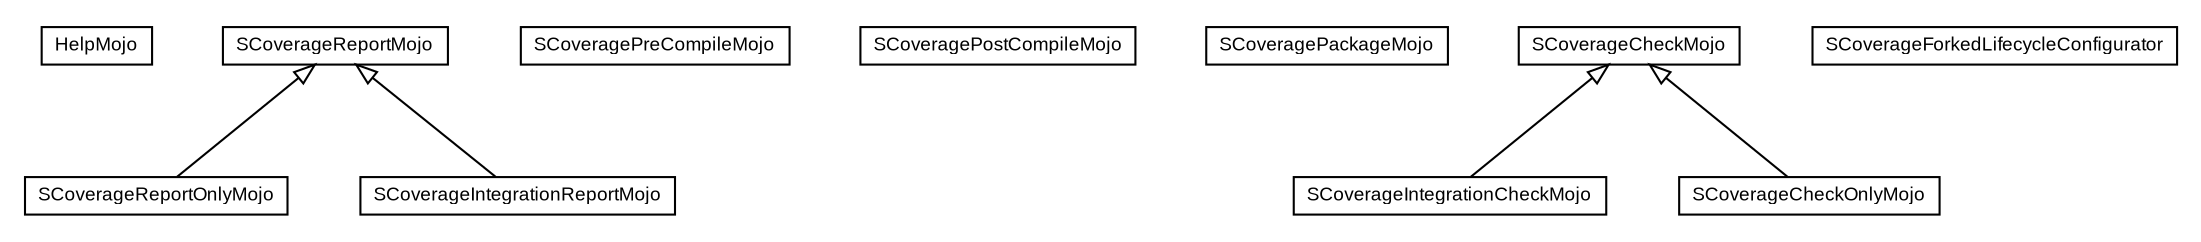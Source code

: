 #!/usr/local/bin/dot
#
# Class diagram 
# Generated by UMLGraph version R5_6-24-gf6e263 (http://www.umlgraph.org/)
#

digraph G {
	edge [fontname="arial",fontsize=10,labelfontname="arial",labelfontsize=10];
	node [fontname="arial",fontsize=10,shape=plaintext];
	nodesep=0.25;
	ranksep=0.5;
	// org.scoverage.plugin.HelpMojo
	c0 [label=<<table title="org.scoverage.plugin.HelpMojo" border="0" cellborder="1" cellspacing="0" cellpadding="2" port="p" href="./HelpMojo.html">
		<tr><td><table border="0" cellspacing="0" cellpadding="1">
<tr><td align="center" balign="center"> HelpMojo </td></tr>
		</table></td></tr>
		</table>>, URL="./HelpMojo.html", fontname="arial", fontcolor="black", fontsize=9.0];
	// org.scoverage.plugin.SCoverageReportOnlyMojo
	c1 [label=<<table title="org.scoverage.plugin.SCoverageReportOnlyMojo" border="0" cellborder="1" cellspacing="0" cellpadding="2" port="p" href="./SCoverageReportOnlyMojo.html">
		<tr><td><table border="0" cellspacing="0" cellpadding="1">
<tr><td align="center" balign="center"> SCoverageReportOnlyMojo </td></tr>
		</table></td></tr>
		</table>>, URL="./SCoverageReportOnlyMojo.html", fontname="arial", fontcolor="black", fontsize=9.0];
	// org.scoverage.plugin.SCoverageReportMojo
	c2 [label=<<table title="org.scoverage.plugin.SCoverageReportMojo" border="0" cellborder="1" cellspacing="0" cellpadding="2" port="p" href="./SCoverageReportMojo.html">
		<tr><td><table border="0" cellspacing="0" cellpadding="1">
<tr><td align="center" balign="center"> SCoverageReportMojo </td></tr>
		</table></td></tr>
		</table>>, URL="./SCoverageReportMojo.html", fontname="arial", fontcolor="black", fontsize=9.0];
	// org.scoverage.plugin.SCoveragePreCompileMojo
	c3 [label=<<table title="org.scoverage.plugin.SCoveragePreCompileMojo" border="0" cellborder="1" cellspacing="0" cellpadding="2" port="p" href="./SCoveragePreCompileMojo.html">
		<tr><td><table border="0" cellspacing="0" cellpadding="1">
<tr><td align="center" balign="center"> SCoveragePreCompileMojo </td></tr>
		</table></td></tr>
		</table>>, URL="./SCoveragePreCompileMojo.html", fontname="arial", fontcolor="black", fontsize=9.0];
	// org.scoverage.plugin.SCoveragePostCompileMojo
	c4 [label=<<table title="org.scoverage.plugin.SCoveragePostCompileMojo" border="0" cellborder="1" cellspacing="0" cellpadding="2" port="p" href="./SCoveragePostCompileMojo.html">
		<tr><td><table border="0" cellspacing="0" cellpadding="1">
<tr><td align="center" balign="center"> SCoveragePostCompileMojo </td></tr>
		</table></td></tr>
		</table>>, URL="./SCoveragePostCompileMojo.html", fontname="arial", fontcolor="black", fontsize=9.0];
	// org.scoverage.plugin.SCoveragePackageMojo
	c5 [label=<<table title="org.scoverage.plugin.SCoveragePackageMojo" border="0" cellborder="1" cellspacing="0" cellpadding="2" port="p" href="./SCoveragePackageMojo.html">
		<tr><td><table border="0" cellspacing="0" cellpadding="1">
<tr><td align="center" balign="center"> SCoveragePackageMojo </td></tr>
		</table></td></tr>
		</table>>, URL="./SCoveragePackageMojo.html", fontname="arial", fontcolor="black", fontsize=9.0];
	// org.scoverage.plugin.SCoverageIntegrationReportMojo
	c6 [label=<<table title="org.scoverage.plugin.SCoverageIntegrationReportMojo" border="0" cellborder="1" cellspacing="0" cellpadding="2" port="p" href="./SCoverageIntegrationReportMojo.html">
		<tr><td><table border="0" cellspacing="0" cellpadding="1">
<tr><td align="center" balign="center"> SCoverageIntegrationReportMojo </td></tr>
		</table></td></tr>
		</table>>, URL="./SCoverageIntegrationReportMojo.html", fontname="arial", fontcolor="black", fontsize=9.0];
	// org.scoverage.plugin.SCoverageIntegrationCheckMojo
	c7 [label=<<table title="org.scoverage.plugin.SCoverageIntegrationCheckMojo" border="0" cellborder="1" cellspacing="0" cellpadding="2" port="p" href="./SCoverageIntegrationCheckMojo.html">
		<tr><td><table border="0" cellspacing="0" cellpadding="1">
<tr><td align="center" balign="center"> SCoverageIntegrationCheckMojo </td></tr>
		</table></td></tr>
		</table>>, URL="./SCoverageIntegrationCheckMojo.html", fontname="arial", fontcolor="black", fontsize=9.0];
	// org.scoverage.plugin.SCoverageForkedLifecycleConfigurator
	c8 [label=<<table title="org.scoverage.plugin.SCoverageForkedLifecycleConfigurator" border="0" cellborder="1" cellspacing="0" cellpadding="2" port="p" href="./SCoverageForkedLifecycleConfigurator.html">
		<tr><td><table border="0" cellspacing="0" cellpadding="1">
<tr><td align="center" balign="center"> SCoverageForkedLifecycleConfigurator </td></tr>
		</table></td></tr>
		</table>>, URL="./SCoverageForkedLifecycleConfigurator.html", fontname="arial", fontcolor="black", fontsize=9.0];
	// org.scoverage.plugin.SCoverageCheckOnlyMojo
	c9 [label=<<table title="org.scoverage.plugin.SCoverageCheckOnlyMojo" border="0" cellborder="1" cellspacing="0" cellpadding="2" port="p" href="./SCoverageCheckOnlyMojo.html">
		<tr><td><table border="0" cellspacing="0" cellpadding="1">
<tr><td align="center" balign="center"> SCoverageCheckOnlyMojo </td></tr>
		</table></td></tr>
		</table>>, URL="./SCoverageCheckOnlyMojo.html", fontname="arial", fontcolor="black", fontsize=9.0];
	// org.scoverage.plugin.SCoverageCheckMojo
	c10 [label=<<table title="org.scoverage.plugin.SCoverageCheckMojo" border="0" cellborder="1" cellspacing="0" cellpadding="2" port="p" href="./SCoverageCheckMojo.html">
		<tr><td><table border="0" cellspacing="0" cellpadding="1">
<tr><td align="center" balign="center"> SCoverageCheckMojo </td></tr>
		</table></td></tr>
		</table>>, URL="./SCoverageCheckMojo.html", fontname="arial", fontcolor="black", fontsize=9.0];
	//org.scoverage.plugin.SCoverageReportOnlyMojo extends org.scoverage.plugin.SCoverageReportMojo
	c2:p -> c1:p [dir=back,arrowtail=empty];
	//org.scoverage.plugin.SCoverageIntegrationReportMojo extends org.scoverage.plugin.SCoverageReportMojo
	c2:p -> c6:p [dir=back,arrowtail=empty];
	//org.scoverage.plugin.SCoverageIntegrationCheckMojo extends org.scoverage.plugin.SCoverageCheckMojo
	c10:p -> c7:p [dir=back,arrowtail=empty];
	//org.scoverage.plugin.SCoverageCheckOnlyMojo extends org.scoverage.plugin.SCoverageCheckMojo
	c10:p -> c9:p [dir=back,arrowtail=empty];
}

